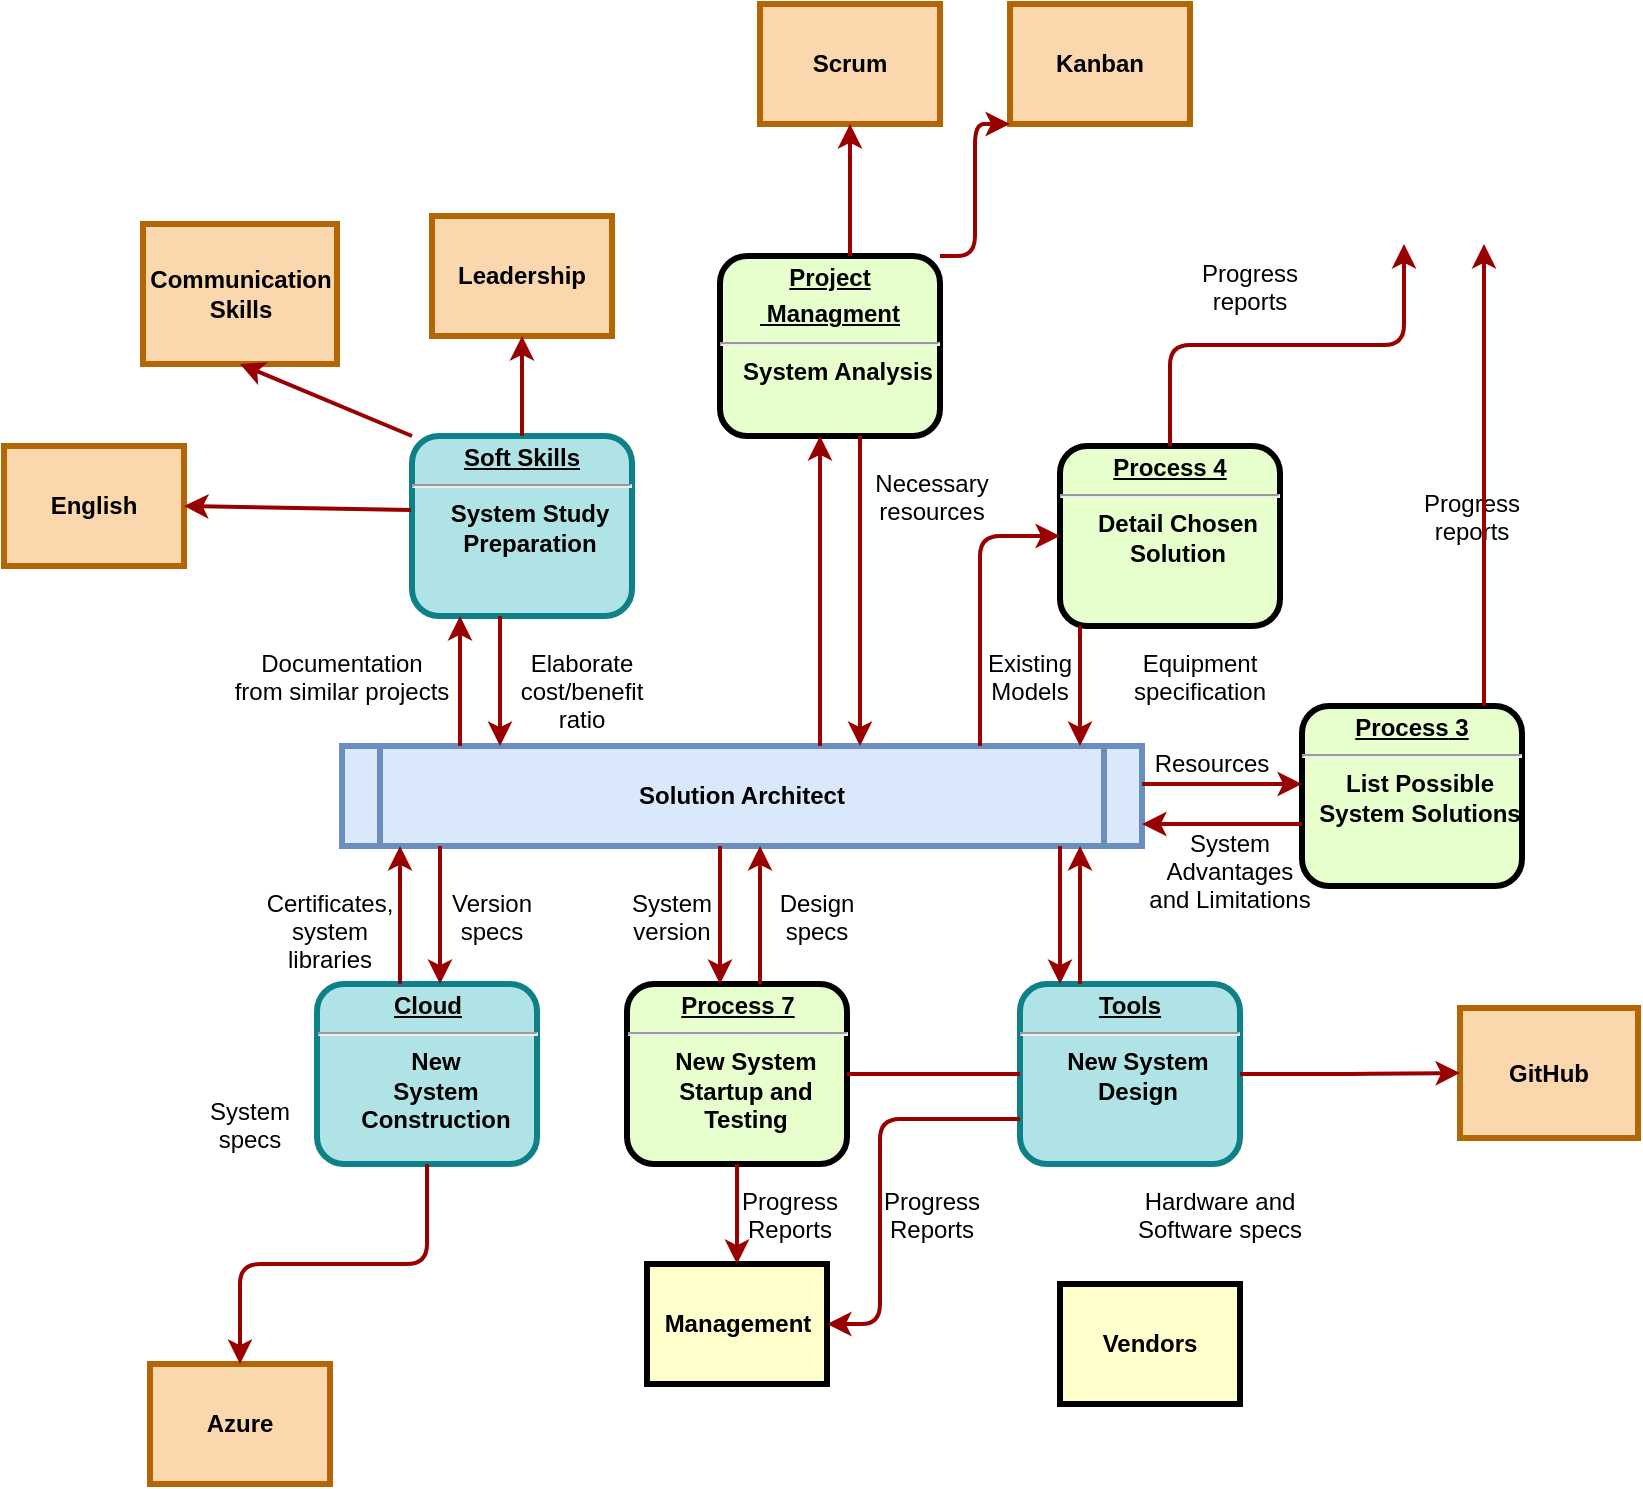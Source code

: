<mxfile version="22.1.0" type="github">
  <diagram name="Page-1" id="c7558073-3199-34d8-9f00-42111426c3f3">
    <mxGraphModel dx="953" dy="515" grid="1" gridSize="10" guides="1" tooltips="1" connect="1" arrows="1" fold="1" page="1" pageScale="1" pageWidth="3000" pageHeight="980" background="none" math="0" shadow="0">
      <root>
        <mxCell id="0" />
        <mxCell id="1" parent="0" />
        <mxCell id="2" value="&lt;p style=&quot;margin: 0px; margin-top: 4px; text-align: center; text-decoration: underline;&quot;&gt;&lt;strong&gt;Soft Skills&lt;br&gt;&lt;/strong&gt;&lt;/p&gt;&lt;hr&gt;&lt;p style=&quot;margin: 0px; margin-left: 8px;&quot;&gt;System Study&lt;/p&gt;&lt;p style=&quot;margin: 0px; margin-left: 8px;&quot;&gt;Preparation&lt;/p&gt;" style="verticalAlign=middle;align=center;overflow=fill;fontSize=12;fontFamily=Helvetica;html=1;rounded=1;fontStyle=1;strokeWidth=3;fillColor=#b0e3e6;strokeColor=#0e8088;" parent="1" vertex="1">
          <mxGeometry x="1364" y="276" width="110" height="90" as="geometry" />
        </mxCell>
        <mxCell id="3" value="Leadership" style="whiteSpace=wrap;align=center;verticalAlign=middle;fontStyle=1;strokeWidth=3;fillColor=#fad7ac;strokeColor=#b46504;" parent="1" vertex="1">
          <mxGeometry x="1374" y="166" width="90" height="60" as="geometry" />
        </mxCell>
        <mxCell id="4" value="English" style="whiteSpace=wrap;align=center;verticalAlign=middle;fontStyle=1;strokeWidth=3;fillColor=#fad7ac;strokeColor=#b46504;" parent="1" vertex="1">
          <mxGeometry x="1160" y="281" width="90" height="60" as="geometry" />
        </mxCell>
        <mxCell id="5" value="Solution Architect" style="shape=process;whiteSpace=wrap;align=center;verticalAlign=middle;size=0.048;fontStyle=1;strokeWidth=3;fillColor=#dae8fc;strokeColor=#6c8ebf;" parent="1" vertex="1">
          <mxGeometry x="1329" y="431" width="400" height="50" as="geometry" />
        </mxCell>
        <mxCell id="6" value="&lt;p style=&quot;margin: 0px; margin-top: 4px; text-align: center; text-decoration: underline;&quot;&gt;&lt;strong&gt;Project&lt;/strong&gt;&lt;/p&gt;&lt;p style=&quot;margin: 0px; margin-top: 4px; text-align: center; text-decoration: underline;&quot;&gt;&lt;strong&gt;&amp;nbsp;Managment&lt;br&gt;&lt;/strong&gt;&lt;/p&gt;&lt;hr&gt;&lt;p style=&quot;margin: 0px; margin-left: 8px;&quot;&gt;System Analysis&lt;/p&gt;" style="verticalAlign=middle;align=center;overflow=fill;fontSize=12;fontFamily=Helvetica;html=1;rounded=1;fontStyle=1;strokeWidth=3;fillColor=#E6FFCC" parent="1" vertex="1">
          <mxGeometry x="1518" y="186" width="110" height="90" as="geometry" />
        </mxCell>
        <mxCell id="7" value="&lt;p style=&quot;margin: 0px; margin-top: 4px; text-align: center; text-decoration: underline;&quot;&gt;&lt;strong&gt;&lt;strong&gt;Process&lt;/strong&gt; 3&lt;br /&gt;&lt;/strong&gt;&lt;/p&gt;&lt;hr /&gt;&lt;p style=&quot;margin: 0px; margin-left: 8px;&quot;&gt;List Possible&lt;/p&gt;&lt;p style=&quot;margin: 0px; margin-left: 8px;&quot;&gt;System Solutions&lt;/p&gt;" style="verticalAlign=middle;align=center;overflow=fill;fontSize=12;fontFamily=Helvetica;html=1;rounded=1;fontStyle=1;strokeWidth=3;fillColor=#E6FFCC" parent="1" vertex="1">
          <mxGeometry x="1809" y="411" width="110" height="90" as="geometry" />
        </mxCell>
        <mxCell id="8" value="&lt;p style=&quot;margin: 0px; margin-top: 4px; text-align: center; text-decoration: underline;&quot;&gt;&lt;strong&gt;&lt;strong&gt;Process&lt;/strong&gt; 4&lt;br /&gt;&lt;/strong&gt;&lt;/p&gt;&lt;hr /&gt;&lt;p style=&quot;margin: 0px; margin-left: 8px;&quot;&gt;Detail Chosen&lt;/p&gt;&lt;p style=&quot;margin: 0px; margin-left: 8px;&quot;&gt;Solution&lt;/p&gt;" style="verticalAlign=middle;align=center;overflow=fill;fontSize=12;fontFamily=Helvetica;html=1;rounded=1;fontStyle=1;strokeWidth=3;fillColor=#E6FFCC" parent="1" vertex="1">
          <mxGeometry x="1688" y="281" width="110" height="90" as="geometry" />
        </mxCell>
        <mxCell id="9" value="&lt;p style=&quot;margin: 0px; margin-top: 4px; text-align: center; text-decoration: underline;&quot;&gt;&lt;strong&gt;Tools&lt;br&gt;&lt;/strong&gt;&lt;/p&gt;&lt;hr&gt;&lt;p style=&quot;margin: 0px; margin-left: 8px;&quot;&gt;New System&lt;/p&gt;&lt;p style=&quot;margin: 0px; margin-left: 8px;&quot;&gt;Design&lt;/p&gt;" style="verticalAlign=middle;align=center;overflow=fill;fontSize=12;fontFamily=Helvetica;html=1;rounded=1;fontStyle=1;strokeWidth=3;fillColor=#b0e3e6;strokeColor=#0e8088;" parent="1" vertex="1">
          <mxGeometry x="1668" y="550" width="110" height="90" as="geometry" />
        </mxCell>
        <mxCell id="10" value="&lt;p style=&quot;margin: 0px; margin-top: 4px; text-align: center; text-decoration: underline;&quot;&gt;&lt;strong&gt;Cloud&lt;br&gt;&lt;/strong&gt;&lt;/p&gt;&lt;hr&gt;&lt;p style=&quot;margin: 0px; margin-left: 8px;&quot;&gt;New&lt;/p&gt;&lt;p style=&quot;margin: 0px; margin-left: 8px;&quot;&gt;System&lt;/p&gt;&lt;p style=&quot;margin: 0px; margin-left: 8px;&quot;&gt;Construction&lt;/p&gt;" style="verticalAlign=middle;align=center;overflow=fill;fontSize=12;fontFamily=Helvetica;html=1;rounded=1;fontStyle=1;strokeWidth=3;fillColor=#b0e3e6;strokeColor=#0e8088;" parent="1" vertex="1">
          <mxGeometry x="1316.5" y="550" width="110" height="90" as="geometry" />
        </mxCell>
        <mxCell id="12" value="Scrum" style="whiteSpace=wrap;align=center;verticalAlign=middle;fontStyle=1;strokeWidth=3;fillColor=#fad7ac;strokeColor=#b46504;" parent="1" vertex="1">
          <mxGeometry x="1538" y="60" width="90" height="60" as="geometry" />
        </mxCell>
        <mxCell id="13" value="Management" style="whiteSpace=wrap;align=center;verticalAlign=middle;fontStyle=1;strokeWidth=3;fillColor=#FFFFCC" parent="1" vertex="1">
          <mxGeometry x="1481.5" y="690" width="90" height="60" as="geometry" />
        </mxCell>
        <mxCell id="14" value="Azure" style="whiteSpace=wrap;align=center;verticalAlign=middle;fontStyle=1;strokeWidth=3;fillColor=#fad7ac;strokeColor=#b46504;" parent="1" vertex="1">
          <mxGeometry x="1233" y="740.0" width="90" height="60" as="geometry" />
        </mxCell>
        <mxCell id="15" value="GitHub" style="whiteSpace=wrap;align=center;verticalAlign=middle;fontStyle=1;strokeWidth=3;fillColor=#fad7ac;strokeColor=#b46504;" parent="1" vertex="1">
          <mxGeometry x="1888" y="562" width="89" height="65" as="geometry" />
        </mxCell>
        <mxCell id="36" value="" style="edgeStyle=none;noEdgeStyle=1;strokeColor=#990000;strokeWidth=2;entryX=0.5;entryY=1;entryDx=0;entryDy=0;exitX=0.5;exitY=0;exitDx=0;exitDy=0;" parent="1" source="2" target="3" edge="1">
          <mxGeometry width="100" height="100" relative="1" as="geometry">
            <mxPoint x="1470" y="270" as="sourcePoint" />
            <mxPoint x="1248" y="190" as="targetPoint" />
          </mxGeometry>
        </mxCell>
        <mxCell id="37" value="" style="edgeStyle=none;noEdgeStyle=1;strokeColor=#990000;strokeWidth=2;exitX=-0.005;exitY=0.411;exitDx=0;exitDy=0;exitPerimeter=0;entryX=1;entryY=0.5;entryDx=0;entryDy=0;" parent="1" target="4" edge="1" source="2">
          <mxGeometry width="100" height="100" relative="1" as="geometry">
            <mxPoint x="1258" y="321" as="sourcePoint" />
            <mxPoint x="1290" y="350" as="targetPoint" />
          </mxGeometry>
        </mxCell>
        <mxCell id="11" value="&lt;p style=&quot;margin: 0px; margin-top: 4px; text-align: center; text-decoration: underline;&quot;&gt;&lt;strong&gt;&lt;strong&gt;Process&lt;/strong&gt; 7&lt;br /&gt;&lt;/strong&gt;&lt;/p&gt;&lt;hr /&gt;&lt;p style=&quot;margin: 0px; margin-left: 8px;&quot;&gt;New System&lt;/p&gt;&lt;p style=&quot;margin: 0px; margin-left: 8px;&quot;&gt;Startup and&lt;/p&gt;&lt;p style=&quot;margin: 0px; margin-left: 8px;&quot;&gt;Testing&lt;/p&gt;" style="verticalAlign=middle;align=center;overflow=fill;fontSize=12;fontFamily=Helvetica;html=1;rounded=1;fontStyle=1;strokeWidth=3;fillColor=#E6FFCC" parent="1" vertex="1">
          <mxGeometry x="1471.5" y="550" width="110" height="90" as="geometry" />
        </mxCell>
        <mxCell id="51" value="" style="endArrow=none;noEdgeStyle=1;strokeColor=#990000;strokeWidth=2" parent="1" source="9" target="11" edge="1">
          <mxGeometry relative="1" as="geometry">
            <mxPoint x="1333.008" y="521" as="sourcePoint" />
            <mxPoint x="1528.328" y="690" as="targetPoint" />
          </mxGeometry>
        </mxCell>
        <mxCell id="54" value="Documentation&#xa;from similar projects" style="text;spacingTop=-5;align=center" parent="1" vertex="1">
          <mxGeometry x="1314" y="381" width="30" height="20" as="geometry" />
        </mxCell>
        <mxCell id="55" value="" style="edgeStyle=elbowEdgeStyle;elbow=horizontal;strokeColor=#990000;strokeWidth=2" parent="1" source="5" target="2" edge="1">
          <mxGeometry width="100" height="100" relative="1" as="geometry">
            <mxPoint x="1178" y="570" as="sourcePoint" />
            <mxPoint x="1278" y="470" as="targetPoint" />
            <Array as="points">
              <mxPoint x="1388" y="410" />
            </Array>
          </mxGeometry>
        </mxCell>
        <mxCell id="56" value="" style="edgeStyle=elbowEdgeStyle;elbow=horizontal;strokeColor=#990000;strokeWidth=2" parent="1" source="2" target="5" edge="1">
          <mxGeometry width="100" height="100" relative="1" as="geometry">
            <mxPoint x="1178" y="540" as="sourcePoint" />
            <mxPoint x="1278" y="440" as="targetPoint" />
            <Array as="points">
              <mxPoint x="1408" y="400" />
            </Array>
          </mxGeometry>
        </mxCell>
        <mxCell id="57" value="Elaborate&#xa;cost/benefit&#xa;ratio" style="text;spacingTop=-5;align=center" parent="1" vertex="1">
          <mxGeometry x="1434" y="381" width="30" height="20" as="geometry" />
        </mxCell>
        <mxCell id="58" value="" style="edgeStyle=elbowEdgeStyle;elbow=horizontal;strokeColor=#990000;strokeWidth=2" parent="1" source="5" target="6" edge="1">
          <mxGeometry width="100" height="100" relative="1" as="geometry">
            <mxPoint x="1508" y="410" as="sourcePoint" />
            <mxPoint x="1608" y="310" as="targetPoint" />
            <Array as="points">
              <mxPoint x="1568" y="350" />
            </Array>
          </mxGeometry>
        </mxCell>
        <mxCell id="59" value="" style="edgeStyle=elbowEdgeStyle;elbow=horizontal;strokeColor=#990000;strokeWidth=2" parent="1" source="6" target="5" edge="1">
          <mxGeometry width="100" height="100" relative="1" as="geometry">
            <mxPoint x="1478" y="410" as="sourcePoint" />
            <mxPoint x="1578" y="310" as="targetPoint" />
            <Array as="points">
              <mxPoint x="1588" y="360" />
            </Array>
          </mxGeometry>
        </mxCell>
        <mxCell id="61" value="Necessary&#xa;resources" style="text;spacingTop=-5;align=center" parent="1" vertex="1">
          <mxGeometry x="1609.0" y="291.0" width="30" height="20" as="geometry" />
        </mxCell>
        <mxCell id="63" value="Progress&#xa;reports" style="text;spacingTop=-5;align=center" parent="1" vertex="1">
          <mxGeometry x="1768" y="186.0" width="30" height="20" as="geometry" />
        </mxCell>
        <mxCell id="64" value="Progress&#xa;reports" style="text;spacingTop=-5;align=center" parent="1" vertex="1">
          <mxGeometry x="1879" y="301.0" width="30" height="20" as="geometry" />
        </mxCell>
        <mxCell id="65" value="" style="edgeStyle=elbowEdgeStyle;elbow=horizontal;strokeColor=#990000;strokeWidth=2;entryX=0.5;entryY=1;entryDx=0;entryDy=0;" parent="1" source="6" target="12" edge="1">
          <mxGeometry width="100" height="100" relative="1" as="geometry">
            <mxPoint x="1388" y="220.0" as="sourcePoint" />
            <mxPoint x="1488" y="120.0" as="targetPoint" />
            <Array as="points" />
          </mxGeometry>
        </mxCell>
        <mxCell id="66" value="" style="edgeStyle=elbowEdgeStyle;elbow=vertical;strokeColor=#990000;strokeWidth=2" parent="1" source="8" edge="1">
          <mxGeometry width="100" height="100" relative="1" as="geometry">
            <mxPoint x="1658" y="290" as="sourcePoint" />
            <mxPoint x="1860" y="180" as="targetPoint" />
          </mxGeometry>
        </mxCell>
        <mxCell id="67" value="" style="edgeStyle=elbowEdgeStyle;elbow=horizontal;strokeColor=#990000;strokeWidth=2" parent="1" source="7" edge="1">
          <mxGeometry width="100" height="100" relative="1" as="geometry">
            <mxPoint x="1788.0" y="400" as="sourcePoint" />
            <mxPoint x="1900" y="180" as="targetPoint" />
          </mxGeometry>
        </mxCell>
        <mxCell id="68" value="" style="edgeStyle=elbowEdgeStyle;elbow=horizontal;strokeColor=#990000;strokeWidth=2" parent="1" source="8" target="5" edge="1">
          <mxGeometry width="100" height="100" relative="1" as="geometry">
            <mxPoint x="1698" y="420" as="sourcePoint" />
            <mxPoint x="1638" y="290" as="targetPoint" />
            <Array as="points">
              <mxPoint x="1698" y="400" />
            </Array>
          </mxGeometry>
        </mxCell>
        <mxCell id="69" value="" style="edgeStyle=segmentEdgeStyle;strokeColor=#990000;strokeWidth=2" parent="1" source="5" target="8" edge="1">
          <mxGeometry width="100" height="100" relative="1" as="geometry">
            <mxPoint x="1468" y="400" as="sourcePoint" />
            <mxPoint x="1568" y="300" as="targetPoint" />
            <Array as="points">
              <mxPoint x="1648" y="326" />
            </Array>
          </mxGeometry>
        </mxCell>
        <mxCell id="70" value="Existing&#xa;Models" style="text;spacingTop=-5;align=center" parent="1" vertex="1">
          <mxGeometry x="1658.0" y="381.0" width="30" height="20" as="geometry" />
        </mxCell>
        <mxCell id="71" value="Equipment&#xa;specification" style="text;spacingTop=-5;align=center" parent="1" vertex="1">
          <mxGeometry x="1743" y="381" width="30" height="20" as="geometry" />
        </mxCell>
        <mxCell id="72" value="" style="edgeStyle=elbowEdgeStyle;elbow=vertical;strokeColor=#990000;strokeWidth=2" parent="1" source="5" target="7" edge="1">
          <mxGeometry width="100" height="100" relative="1" as="geometry">
            <mxPoint x="1628" y="540" as="sourcePoint" />
            <mxPoint x="1728" y="440" as="targetPoint" />
            <Array as="points">
              <mxPoint x="1778" y="450" />
            </Array>
          </mxGeometry>
        </mxCell>
        <mxCell id="73" value="" style="edgeStyle=elbowEdgeStyle;elbow=vertical;strokeColor=#990000;strokeWidth=2" parent="1" source="7" target="5" edge="1">
          <mxGeometry width="100" height="100" relative="1" as="geometry">
            <mxPoint x="1588" y="540" as="sourcePoint" />
            <mxPoint x="1688" y="440" as="targetPoint" />
            <Array as="points">
              <mxPoint x="1778" y="470" />
            </Array>
          </mxGeometry>
        </mxCell>
        <mxCell id="74" value="Resources" style="text;spacingTop=-5;align=center" parent="1" vertex="1">
          <mxGeometry x="1749" y="431.0" width="30" height="20" as="geometry" />
        </mxCell>
        <mxCell id="75" value="System &#xa;Advantages &#xa;and Limitations" style="text;spacingTop=-5;align=center" parent="1" vertex="1">
          <mxGeometry x="1758" y="471.0" width="30" height="20" as="geometry" />
        </mxCell>
        <mxCell id="76" value="" style="edgeStyle=elbowEdgeStyle;elbow=horizontal;strokeColor=#990000;strokeWidth=2" parent="1" source="9" target="5" edge="1">
          <mxGeometry width="100" height="100" relative="1" as="geometry">
            <mxPoint x="1548" y="620" as="sourcePoint" />
            <mxPoint x="1648" y="520" as="targetPoint" />
            <Array as="points">
              <mxPoint x="1698" y="510" />
            </Array>
          </mxGeometry>
        </mxCell>
        <mxCell id="77" value="" style="edgeStyle=elbowEdgeStyle;elbow=horizontal;strokeColor=#990000;strokeWidth=2" parent="1" source="5" target="9" edge="1">
          <mxGeometry width="100" height="100" relative="1" as="geometry">
            <mxPoint x="1528" y="630" as="sourcePoint" />
            <mxPoint x="1628" y="530" as="targetPoint" />
            <Array as="points">
              <mxPoint x="1688" y="520" />
            </Array>
          </mxGeometry>
        </mxCell>
        <mxCell id="78" value="" style="edgeStyle=elbowEdgeStyle;elbow=horizontal;strokeColor=#990000;strokeWidth=2;entryX=0;entryY=0.5;entryDx=0;entryDy=0;exitX=1;exitY=0.5;exitDx=0;exitDy=0;" parent="1" source="9" target="15" edge="1">
          <mxGeometry width="100" height="100" relative="1" as="geometry">
            <mxPoint x="1818" y="540" as="sourcePoint" />
            <mxPoint x="1658" y="640" as="targetPoint" />
          </mxGeometry>
        </mxCell>
        <mxCell id="79" value="Hardware and&#xa;Software specs" style="text;spacingTop=-5;align=center" parent="1" vertex="1">
          <mxGeometry x="1753" y="650" width="30" height="20" as="geometry" />
        </mxCell>
        <mxCell id="81" value="" style="edgeStyle=elbowEdgeStyle;elbow=horizontal;exitX=0;exitY=0.75;strokeColor=#990000;strokeWidth=2" parent="1" source="9" target="13" edge="1">
          <mxGeometry width="100" height="100" relative="1" as="geometry">
            <mxPoint x="1548" y="770" as="sourcePoint" />
            <mxPoint x="1648" y="670" as="targetPoint" />
            <Array as="points">
              <mxPoint x="1598" y="670" />
            </Array>
          </mxGeometry>
        </mxCell>
        <mxCell id="82" value="Progress&#xa;Reports" style="text;spacingTop=-5;align=center" parent="1" vertex="1">
          <mxGeometry x="1609.0" y="650.0" width="30" height="20" as="geometry" />
        </mxCell>
        <mxCell id="83" value="" style="edgeStyle=elbowEdgeStyle;elbow=horizontal;strokeColor=#990000;strokeWidth=2" parent="1" source="11" target="13" edge="1">
          <mxGeometry width="100" height="100" relative="1" as="geometry">
            <mxPoint x="1328" y="700.0" as="sourcePoint" />
            <mxPoint x="1358" y="690" as="targetPoint" />
          </mxGeometry>
        </mxCell>
        <mxCell id="84" value="Progress&#xa;Reports" style="text;spacingTop=-5;align=center" parent="1" vertex="1">
          <mxGeometry x="1538.0" y="650.0" width="30" height="20" as="geometry" />
        </mxCell>
        <mxCell id="87" value="" style="edgeStyle=elbowEdgeStyle;elbow=vertical;strokeColor=#990000;strokeWidth=2" parent="1" source="10" target="14" edge="1">
          <mxGeometry width="100" height="100" relative="1" as="geometry">
            <mxPoint x="1198" y="780" as="sourcePoint" />
            <mxPoint x="1298" y="680" as="targetPoint" />
          </mxGeometry>
        </mxCell>
        <mxCell id="88" value="" style="edgeStyle=elbowEdgeStyle;elbow=horizontal;strokeColor=#990000;strokeWidth=2" parent="1" source="5" target="11" edge="1">
          <mxGeometry width="100" height="100" relative="1" as="geometry">
            <mxPoint x="1178" y="540" as="sourcePoint" />
            <mxPoint x="1278" y="440" as="targetPoint" />
            <Array as="points">
              <mxPoint x="1518" y="510" />
            </Array>
          </mxGeometry>
        </mxCell>
        <mxCell id="89" value="" style="edgeStyle=elbowEdgeStyle;elbow=horizontal;strokeColor=#990000;strokeWidth=2" parent="1" source="11" target="5" edge="1">
          <mxGeometry width="100" height="100" relative="1" as="geometry">
            <mxPoint x="1188" y="550" as="sourcePoint" />
            <mxPoint x="1288" y="450" as="targetPoint" />
            <Array as="points">
              <mxPoint x="1538" y="510" />
            </Array>
          </mxGeometry>
        </mxCell>
        <mxCell id="90" value="Version&#xa;specs" style="text;spacingTop=-5;align=center" parent="1" vertex="1">
          <mxGeometry x="1389" y="501" width="30" height="20" as="geometry" />
        </mxCell>
        <mxCell id="91" value="Certificates,&#xa;system&#xa;libraries" style="text;spacingTop=-5;align=center" parent="1" vertex="1">
          <mxGeometry x="1308" y="501.0" width="30" height="20" as="geometry" />
        </mxCell>
        <mxCell id="92" value="" style="edgeStyle=elbowEdgeStyle;elbow=horizontal;strokeColor=#990000;strokeWidth=2" parent="1" source="5" target="10" edge="1">
          <mxGeometry width="100" height="100" relative="1" as="geometry">
            <mxPoint x="1158" y="540" as="sourcePoint" />
            <mxPoint x="1258" y="440" as="targetPoint" />
            <Array as="points">
              <mxPoint x="1378" y="510" />
            </Array>
          </mxGeometry>
        </mxCell>
        <mxCell id="93" value="" style="edgeStyle=elbowEdgeStyle;elbow=horizontal;strokeColor=#990000;strokeWidth=2" parent="1" source="10" target="5" edge="1">
          <mxGeometry width="100" height="100" relative="1" as="geometry">
            <mxPoint x="1168" y="550" as="sourcePoint" />
            <mxPoint x="1268" y="450" as="targetPoint" />
            <Array as="points">
              <mxPoint x="1358" y="510" />
            </Array>
          </mxGeometry>
        </mxCell>
        <mxCell id="94" value="System&#xa;specs" style="text;spacingTop=-5;align=center" parent="1" vertex="1">
          <mxGeometry x="1268" y="605.0" width="30" height="20" as="geometry" />
        </mxCell>
        <mxCell id="95" value="Design&#xa;specs" style="text;spacingTop=-5;align=center" parent="1" vertex="1">
          <mxGeometry x="1551.5" y="501.0" width="30" height="20" as="geometry" />
        </mxCell>
        <mxCell id="96" value="System&#xa;version" style="text;spacingTop=-5;align=center" parent="1" vertex="1">
          <mxGeometry x="1479.0" y="501" width="30" height="20" as="geometry" />
        </mxCell>
        <mxCell id="A9II0F3LZLV4aQS9vfZg-96" value="Vendors" style="whiteSpace=wrap;align=center;verticalAlign=middle;fontStyle=1;strokeWidth=3;fillColor=#FFFFCC" parent="1" vertex="1">
          <mxGeometry x="1688" y="700" width="90" height="60" as="geometry" />
        </mxCell>
        <mxCell id="Jw_JV6dDkTIZ7aWcy0Xn-96" value="Communication Skills" style="whiteSpace=wrap;align=center;verticalAlign=middle;fontStyle=1;strokeWidth=3;fillColor=#fad7ac;strokeColor=#b46504;" vertex="1" parent="1">
          <mxGeometry x="1229.5" y="170" width="97" height="70" as="geometry" />
        </mxCell>
        <mxCell id="Jw_JV6dDkTIZ7aWcy0Xn-97" value="" style="edgeStyle=none;noEdgeStyle=1;strokeColor=#990000;strokeWidth=2;entryX=0.5;entryY=1;entryDx=0;entryDy=0;exitX=0;exitY=0;exitDx=0;exitDy=0;" edge="1" parent="1" source="2" target="Jw_JV6dDkTIZ7aWcy0Xn-96">
          <mxGeometry width="100" height="100" relative="1" as="geometry">
            <mxPoint x="1429" y="236" as="sourcePoint" />
            <mxPoint x="1429" y="286" as="targetPoint" />
          </mxGeometry>
        </mxCell>
        <mxCell id="Jw_JV6dDkTIZ7aWcy0Xn-100" value="Kanban" style="whiteSpace=wrap;align=center;verticalAlign=middle;fontStyle=1;strokeWidth=3;fillColor=#fad7ac;strokeColor=#b46504;" vertex="1" parent="1">
          <mxGeometry x="1663" y="60" width="90" height="60" as="geometry" />
        </mxCell>
        <mxCell id="Jw_JV6dDkTIZ7aWcy0Xn-101" value="" style="edgeStyle=elbowEdgeStyle;elbow=horizontal;strokeColor=#990000;strokeWidth=2;exitX=1;exitY=0;exitDx=0;exitDy=0;entryX=0;entryY=1;entryDx=0;entryDy=0;" edge="1" parent="1" source="6" target="Jw_JV6dDkTIZ7aWcy0Xn-100">
          <mxGeometry width="100" height="100" relative="1" as="geometry">
            <mxPoint x="1593" y="196" as="sourcePoint" />
            <mxPoint x="1710" y="160" as="targetPoint" />
            <Array as="points" />
          </mxGeometry>
        </mxCell>
      </root>
    </mxGraphModel>
  </diagram>
</mxfile>
